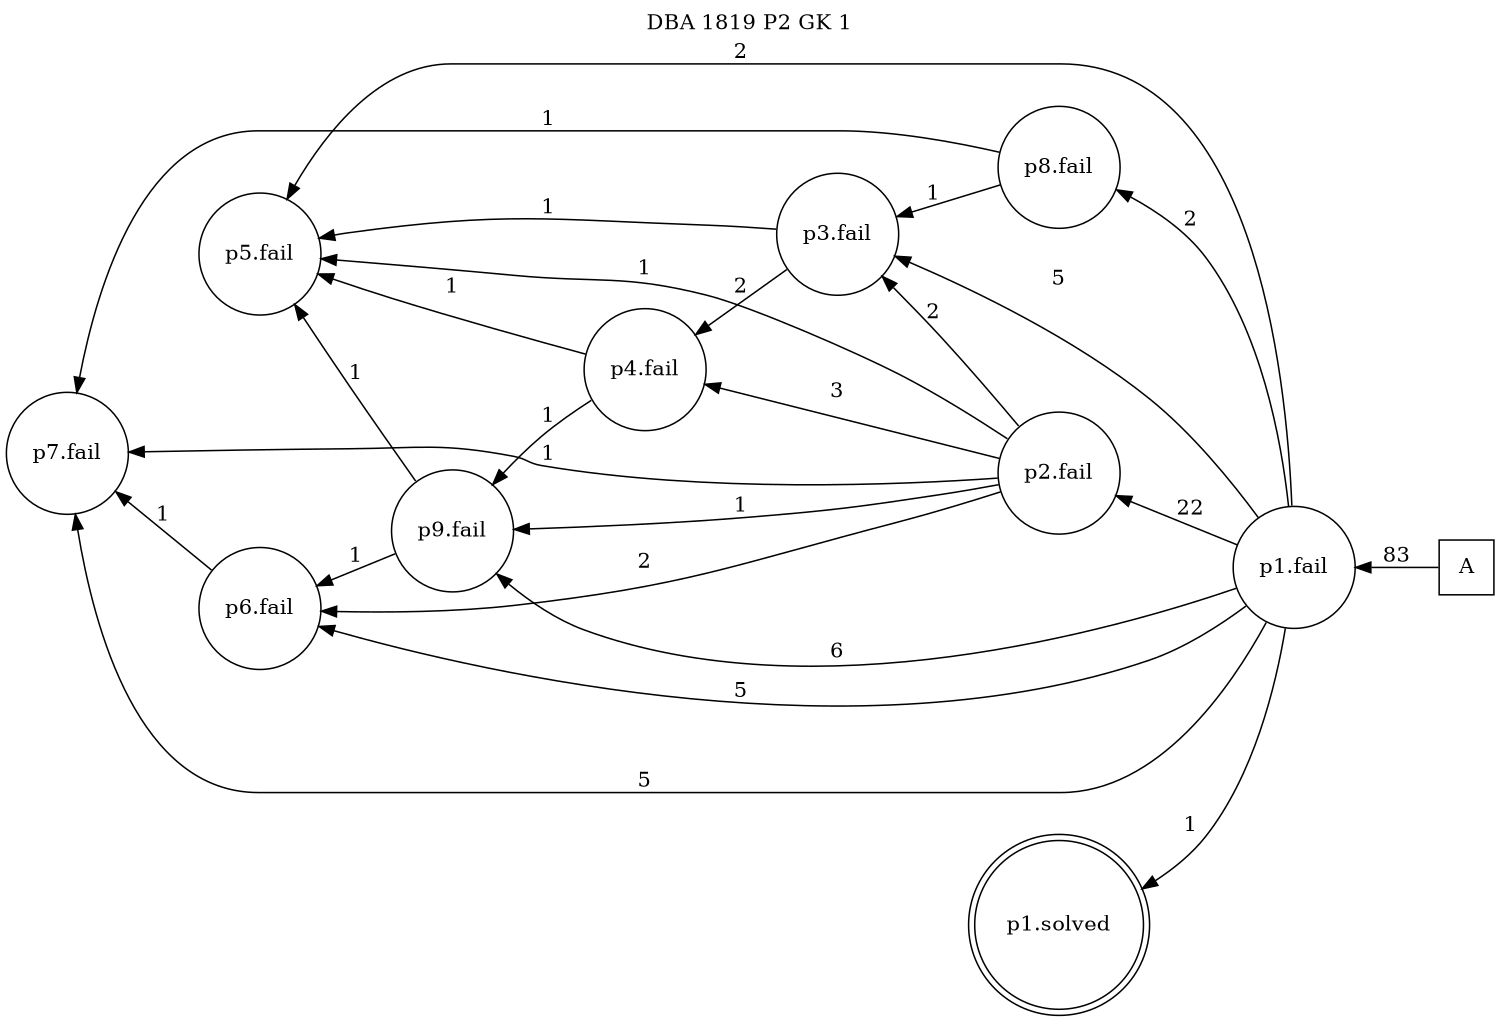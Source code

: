 digraph DBA_1819_P2_GK_1_GOOD {
labelloc="tl"
label= " DBA 1819 P2 GK 1 "
rankdir="RL";
graph [ size=" 10 , 10 !"]

"A" [shape="square" label="A"]
"p1.fail" [shape="circle" label="p1.fail"]
"p2.fail" [shape="circle" label="p2.fail"]
"p9.fail" [shape="circle" label="p9.fail"]
"p3.fail" [shape="circle" label="p3.fail"]
"p4.fail" [shape="circle" label="p4.fail"]
"p8.fail" [shape="circle" label="p8.fail"]
"p7.fail" [shape="circle" label="p7.fail"]
"p5.fail" [shape="circle" label="p5.fail"]
"p6.fail" [shape="circle" label="p6.fail"]
"p1.solved" [shape="doublecircle" label="p1.solved"]
"A" -> "p1.fail" [ label=83]
"p1.fail" -> "p2.fail" [ label=22]
"p1.fail" -> "p9.fail" [ label=6]
"p1.fail" -> "p3.fail" [ label=5]
"p1.fail" -> "p8.fail" [ label=2]
"p1.fail" -> "p7.fail" [ label=5]
"p1.fail" -> "p5.fail" [ label=2]
"p1.fail" -> "p6.fail" [ label=5]
"p1.fail" -> "p1.solved" [ label=1]
"p2.fail" -> "p9.fail" [ label=1]
"p2.fail" -> "p3.fail" [ label=2]
"p2.fail" -> "p4.fail" [ label=3]
"p2.fail" -> "p7.fail" [ label=1]
"p2.fail" -> "p5.fail" [ label=1]
"p2.fail" -> "p6.fail" [ label=2]
"p9.fail" -> "p5.fail" [ label=1]
"p9.fail" -> "p6.fail" [ label=1]
"p3.fail" -> "p4.fail" [ label=2]
"p3.fail" -> "p5.fail" [ label=1]
"p4.fail" -> "p9.fail" [ label=1]
"p4.fail" -> "p5.fail" [ label=1]
"p8.fail" -> "p3.fail" [ label=1]
"p8.fail" -> "p7.fail" [ label=1]
"p6.fail" -> "p7.fail" [ label=1]
}
